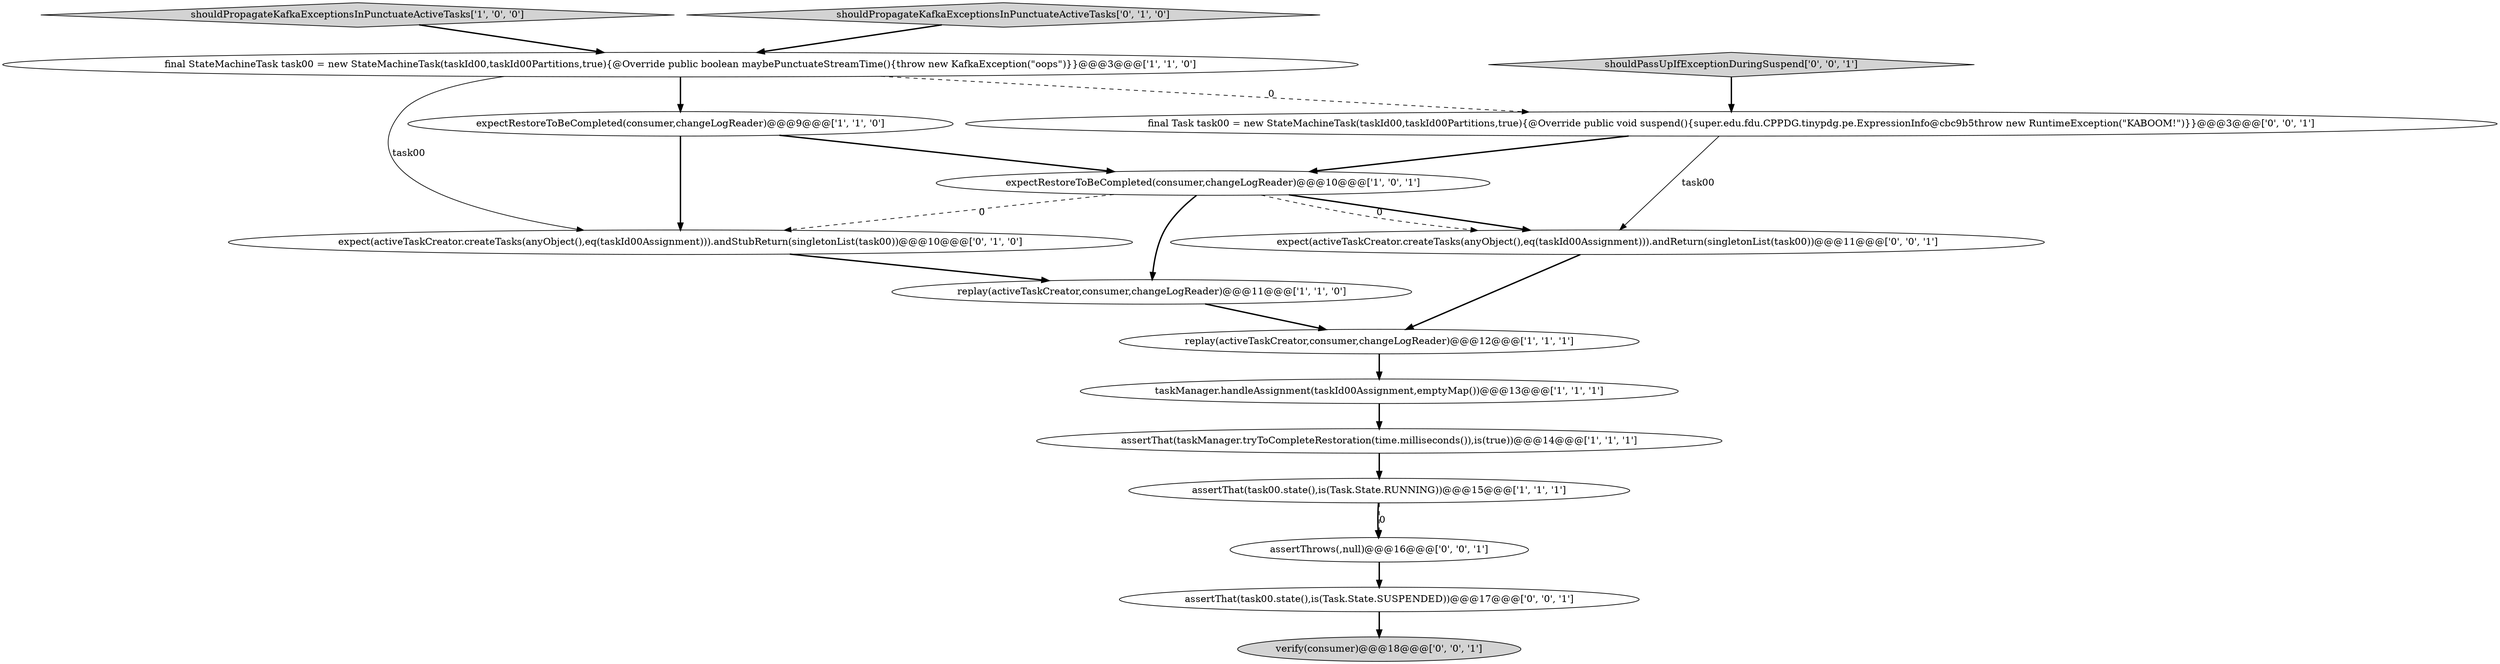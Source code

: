 digraph {
2 [style = filled, label = "final StateMachineTask task00 = new StateMachineTask(taskId00,taskId00Partitions,true){@Override public boolean maybePunctuateStreamTime(){throw new KafkaException(\"oops\")}}@@@3@@@['1', '1', '0']", fillcolor = white, shape = ellipse image = "AAA0AAABBB1BBB"];
1 [style = filled, label = "expectRestoreToBeCompleted(consumer,changeLogReader)@@@9@@@['1', '1', '0']", fillcolor = white, shape = ellipse image = "AAA0AAABBB1BBB"];
7 [style = filled, label = "shouldPropagateKafkaExceptionsInPunctuateActiveTasks['1', '0', '0']", fillcolor = lightgray, shape = diamond image = "AAA0AAABBB1BBB"];
6 [style = filled, label = "replay(activeTaskCreator,consumer,changeLogReader)@@@11@@@['1', '1', '0']", fillcolor = white, shape = ellipse image = "AAA0AAABBB1BBB"];
0 [style = filled, label = "assertThat(taskManager.tryToCompleteRestoration(time.milliseconds()),is(true))@@@14@@@['1', '1', '1']", fillcolor = white, shape = ellipse image = "AAA0AAABBB1BBB"];
9 [style = filled, label = "expect(activeTaskCreator.createTasks(anyObject(),eq(taskId00Assignment))).andStubReturn(singletonList(task00))@@@10@@@['0', '1', '0']", fillcolor = white, shape = ellipse image = "AAA1AAABBB2BBB"];
15 [style = filled, label = "shouldPassUpIfExceptionDuringSuspend['0', '0', '1']", fillcolor = lightgray, shape = diamond image = "AAA0AAABBB3BBB"];
4 [style = filled, label = "taskManager.handleAssignment(taskId00Assignment,emptyMap())@@@13@@@['1', '1', '1']", fillcolor = white, shape = ellipse image = "AAA0AAABBB1BBB"];
5 [style = filled, label = "expectRestoreToBeCompleted(consumer,changeLogReader)@@@10@@@['1', '0', '1']", fillcolor = white, shape = ellipse image = "AAA0AAABBB1BBB"];
8 [style = filled, label = "replay(activeTaskCreator,consumer,changeLogReader)@@@12@@@['1', '1', '1']", fillcolor = white, shape = ellipse image = "AAA0AAABBB1BBB"];
11 [style = filled, label = "assertThat(task00.state(),is(Task.State.SUSPENDED))@@@17@@@['0', '0', '1']", fillcolor = white, shape = ellipse image = "AAA0AAABBB3BBB"];
14 [style = filled, label = "expect(activeTaskCreator.createTasks(anyObject(),eq(taskId00Assignment))).andReturn(singletonList(task00))@@@11@@@['0', '0', '1']", fillcolor = white, shape = ellipse image = "AAA0AAABBB3BBB"];
10 [style = filled, label = "shouldPropagateKafkaExceptionsInPunctuateActiveTasks['0', '1', '0']", fillcolor = lightgray, shape = diamond image = "AAA0AAABBB2BBB"];
3 [style = filled, label = "assertThat(task00.state(),is(Task.State.RUNNING))@@@15@@@['1', '1', '1']", fillcolor = white, shape = ellipse image = "AAA0AAABBB1BBB"];
16 [style = filled, label = "final Task task00 = new StateMachineTask(taskId00,taskId00Partitions,true){@Override public void suspend(){super.edu.fdu.CPPDG.tinypdg.pe.ExpressionInfo@cbc9b5throw new RuntimeException(\"KABOOM!\")}}@@@3@@@['0', '0', '1']", fillcolor = white, shape = ellipse image = "AAA0AAABBB3BBB"];
12 [style = filled, label = "assertThrows(,null)@@@16@@@['0', '0', '1']", fillcolor = white, shape = ellipse image = "AAA0AAABBB3BBB"];
13 [style = filled, label = "verify(consumer)@@@18@@@['0', '0', '1']", fillcolor = lightgray, shape = ellipse image = "AAA0AAABBB3BBB"];
5->14 [style = bold, label=""];
1->9 [style = bold, label=""];
10->2 [style = bold, label=""];
5->14 [style = dashed, label="0"];
8->4 [style = bold, label=""];
16->14 [style = solid, label="task00"];
0->3 [style = bold, label=""];
6->8 [style = bold, label=""];
9->6 [style = bold, label=""];
2->16 [style = dashed, label="0"];
2->9 [style = solid, label="task00"];
3->12 [style = bold, label=""];
2->1 [style = bold, label=""];
14->8 [style = bold, label=""];
11->13 [style = bold, label=""];
15->16 [style = bold, label=""];
16->5 [style = bold, label=""];
12->11 [style = bold, label=""];
3->12 [style = dashed, label="0"];
5->6 [style = bold, label=""];
5->9 [style = dashed, label="0"];
4->0 [style = bold, label=""];
1->5 [style = bold, label=""];
7->2 [style = bold, label=""];
}

